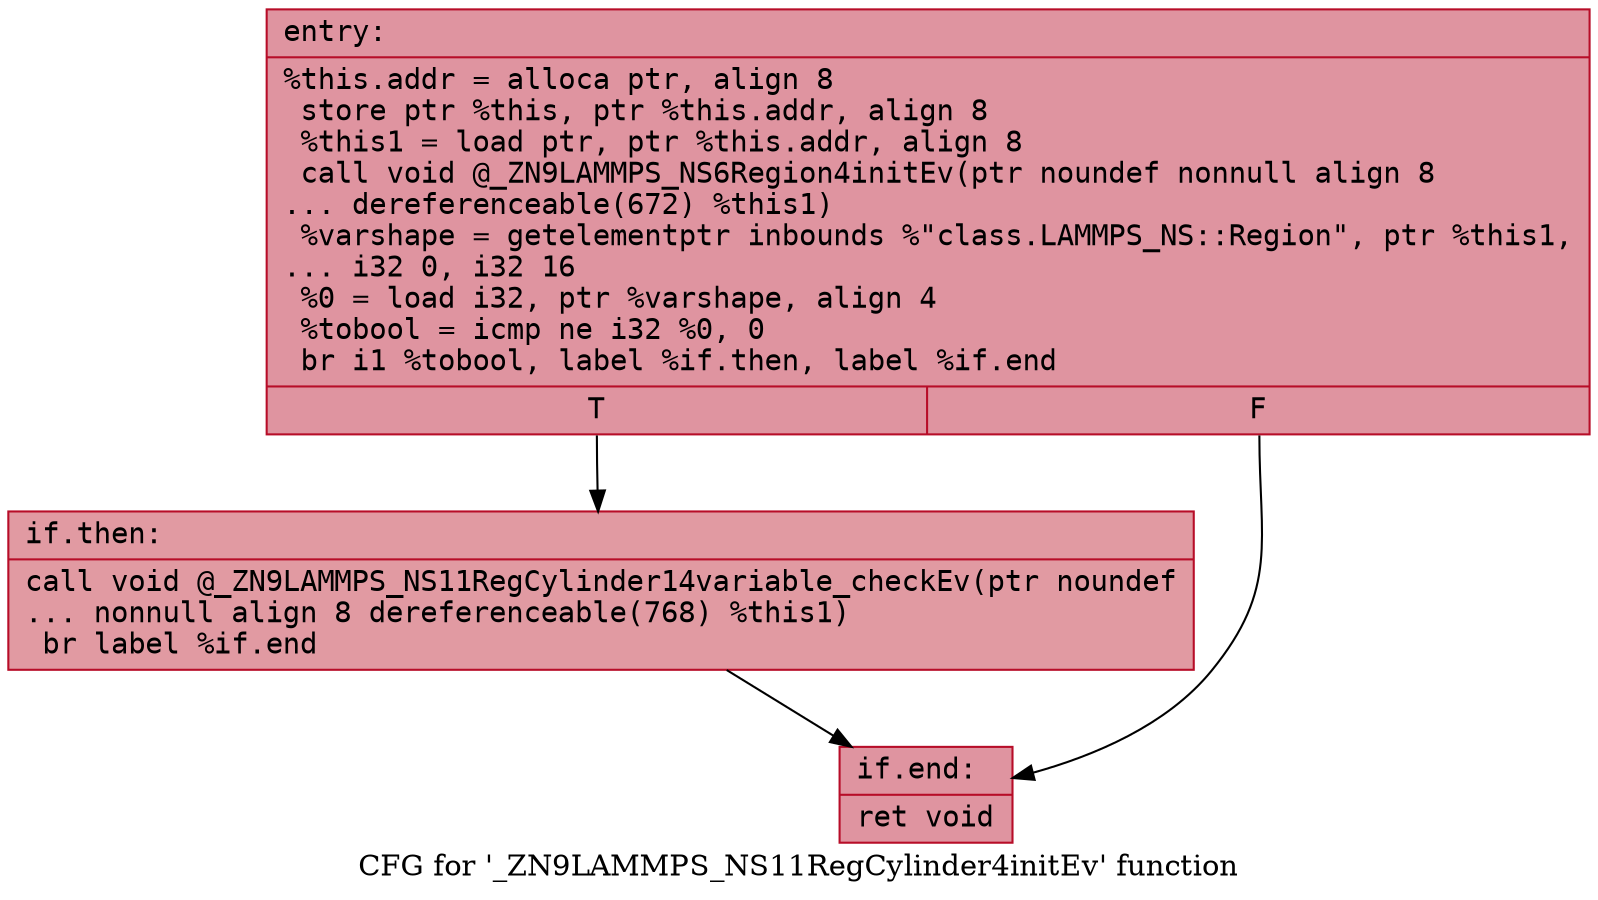 digraph "CFG for '_ZN9LAMMPS_NS11RegCylinder4initEv' function" {
	label="CFG for '_ZN9LAMMPS_NS11RegCylinder4initEv' function";

	Node0x563dc7128920 [shape=record,color="#b70d28ff", style=filled, fillcolor="#b70d2870" fontname="Courier",label="{entry:\l|  %this.addr = alloca ptr, align 8\l  store ptr %this, ptr %this.addr, align 8\l  %this1 = load ptr, ptr %this.addr, align 8\l  call void @_ZN9LAMMPS_NS6Region4initEv(ptr noundef nonnull align 8\l... dereferenceable(672) %this1)\l  %varshape = getelementptr inbounds %\"class.LAMMPS_NS::Region\", ptr %this1,\l... i32 0, i32 16\l  %0 = load i32, ptr %varshape, align 4\l  %tobool = icmp ne i32 %0, 0\l  br i1 %tobool, label %if.then, label %if.end\l|{<s0>T|<s1>F}}"];
	Node0x563dc7128920:s0 -> Node0x563dc7128d40[tooltip="entry -> if.then\nProbability 62.50%" ];
	Node0x563dc7128920:s1 -> Node0x563dc7128db0[tooltip="entry -> if.end\nProbability 37.50%" ];
	Node0x563dc7128d40 [shape=record,color="#b70d28ff", style=filled, fillcolor="#bb1b2c70" fontname="Courier",label="{if.then:\l|  call void @_ZN9LAMMPS_NS11RegCylinder14variable_checkEv(ptr noundef\l... nonnull align 8 dereferenceable(768) %this1)\l  br label %if.end\l}"];
	Node0x563dc7128d40 -> Node0x563dc7128db0[tooltip="if.then -> if.end\nProbability 100.00%" ];
	Node0x563dc7128db0 [shape=record,color="#b70d28ff", style=filled, fillcolor="#b70d2870" fontname="Courier",label="{if.end:\l|  ret void\l}"];
}
